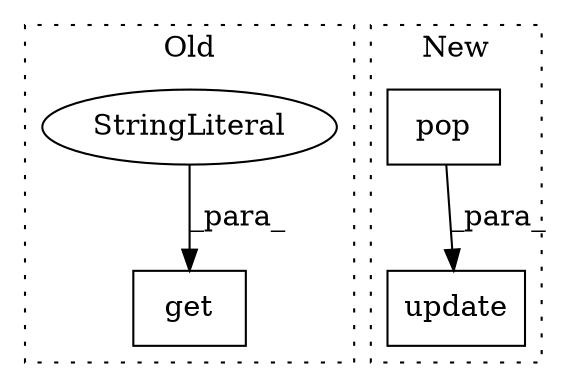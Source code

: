digraph G {
subgraph cluster0 {
1 [label="get" a="32" s="781,814" l="4,1" shape="box"];
3 [label="StringLiteral" a="45" s="798" l="16" shape="ellipse"];
label = "Old";
style="dotted";
}
subgraph cluster1 {
2 [label="update" a="32" s="703,716" l="7,1" shape="box"];
4 [label="pop" a="32" s="680,692" l="4,1" shape="box"];
label = "New";
style="dotted";
}
3 -> 1 [label="_para_"];
4 -> 2 [label="_para_"];
}
